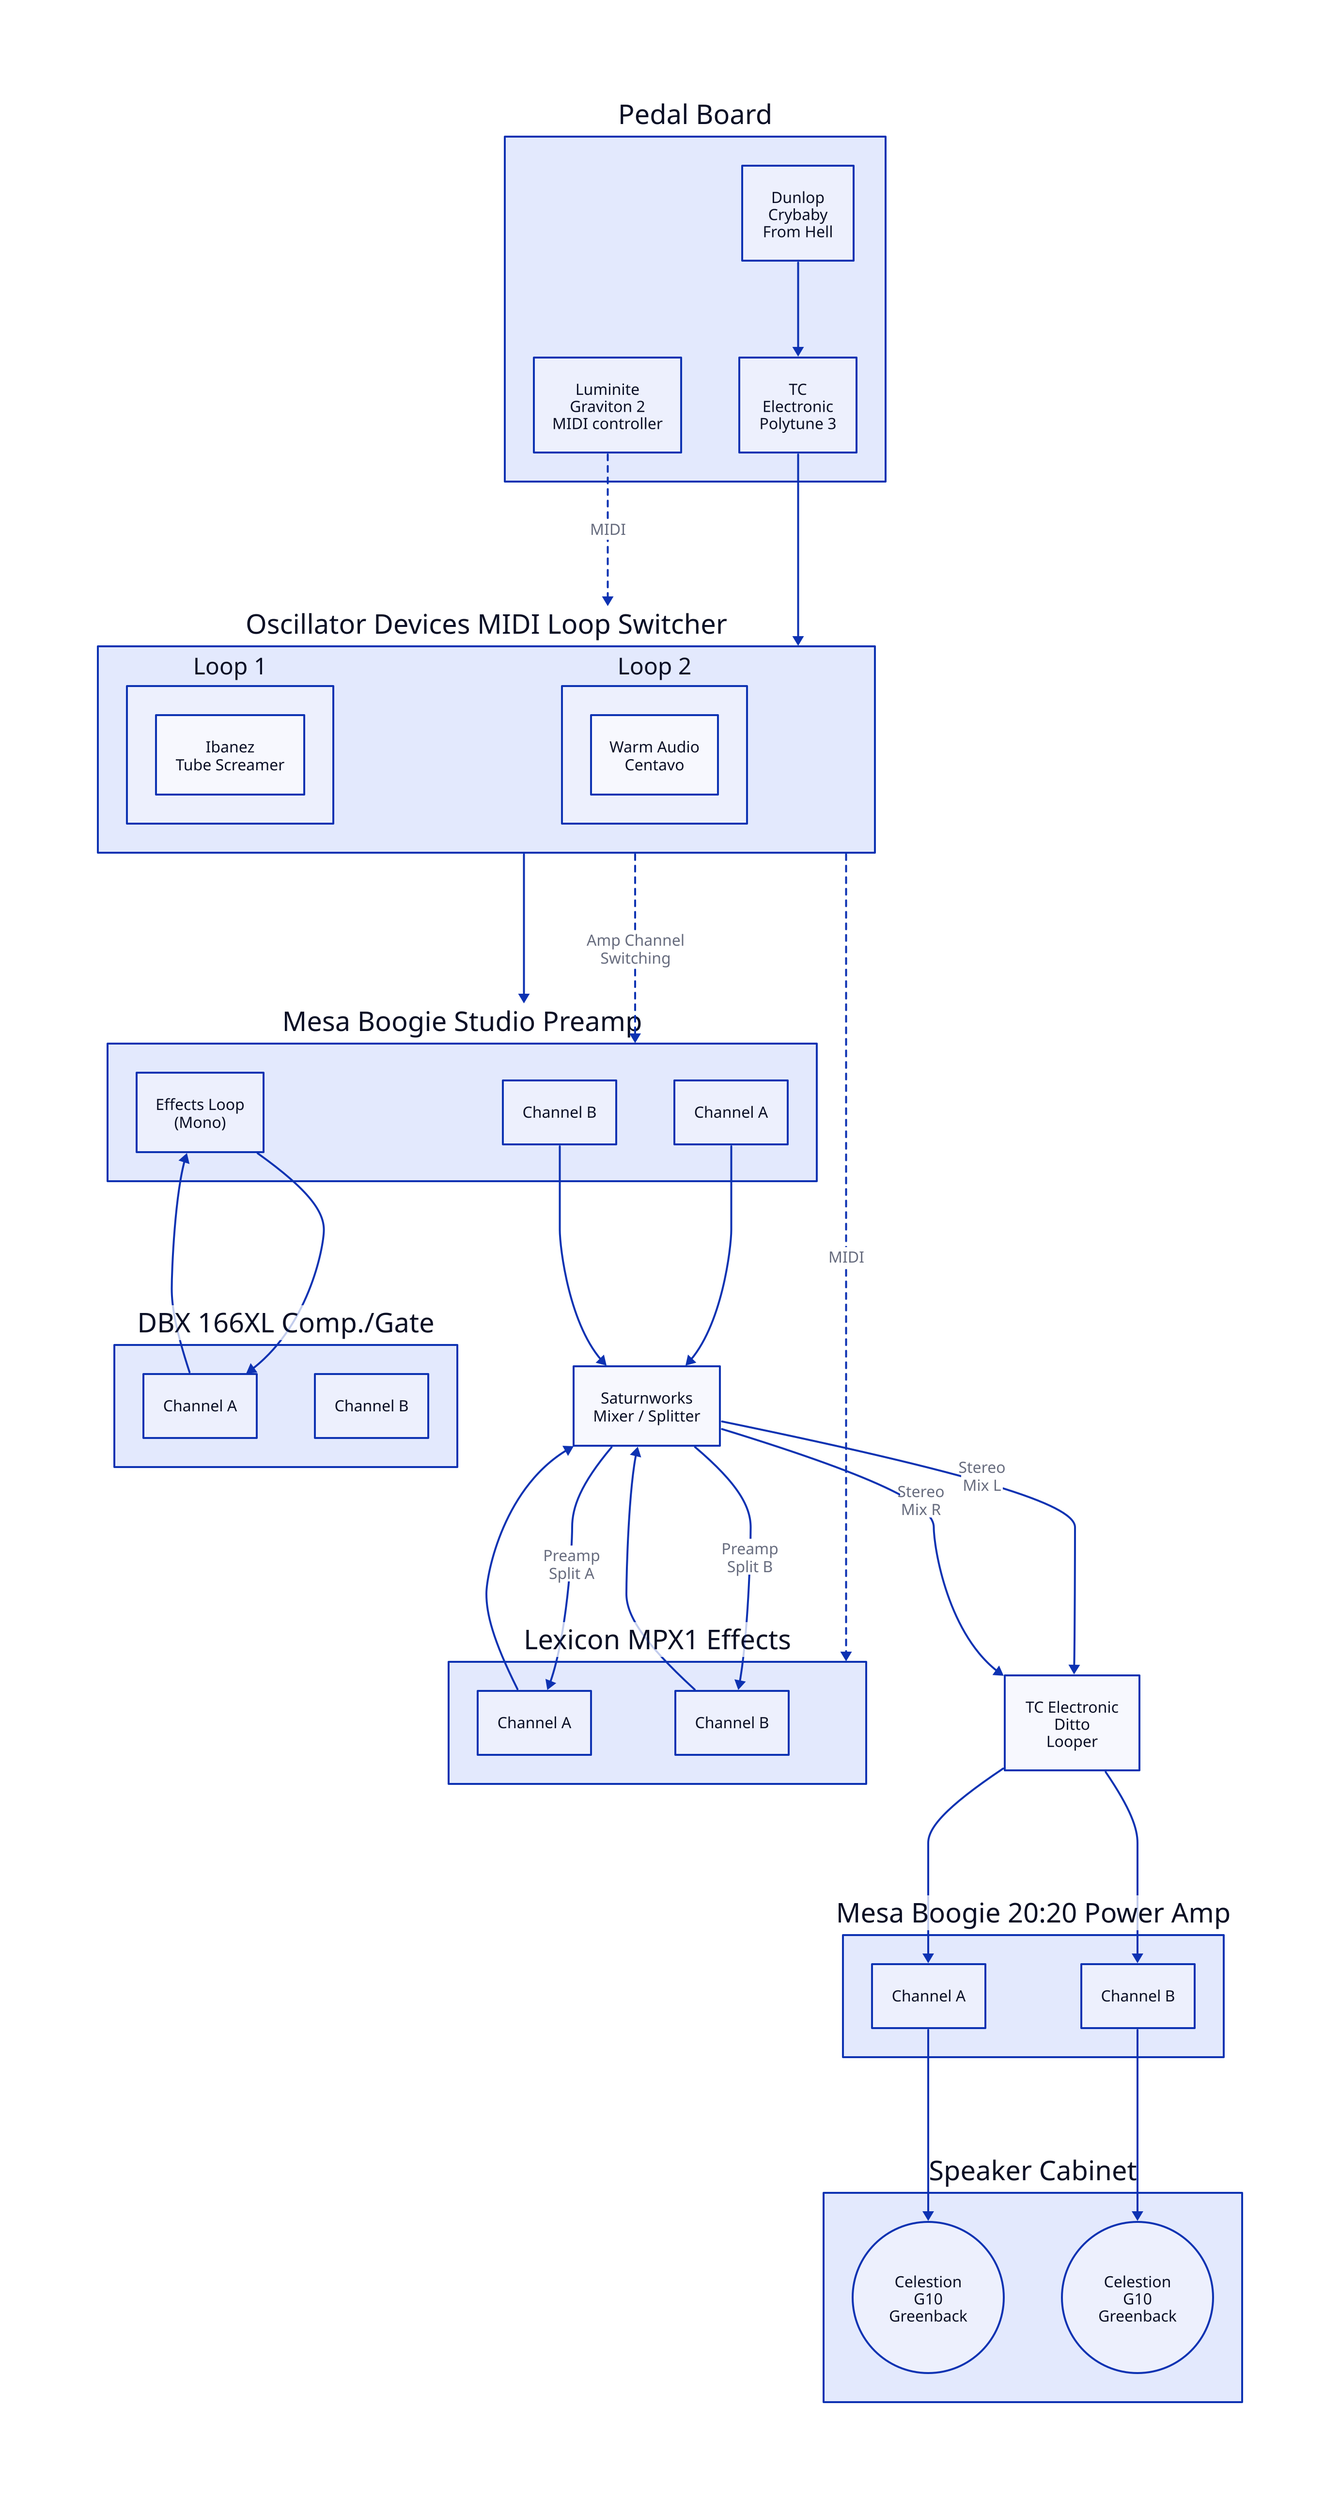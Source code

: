pb: "Pedal Board" {
  cbfh: "Dunlop\nCrybaby\nFrom Hell" {}
  polytune3: "TC\nElectronic\nPolytune 3" {}
  mc: "Luminite\nGraviton 2\nMIDI controller" {}
  cbfh -> polytune3 
}

mls: "Oscillator Devices MIDI Loop Switcher" {
  1: "Loop 1" {
    ts: "Ibanez\nTube Screamer" {}
  }
  2: "Loop 2" {
    wac: "Warm Audio\nCentavo" {}
  }
}
pb.polytune3 -> mls
pb.mc -> mls: "MIDI" {
  style: {
    stroke-dash: 3
  }
}

msp: "Mesa Boogie Studio Preamp" {
  A: "Channel A" {}
  B: "Channel B" {}
  loop: "Effects Loop\n(Mono)" {}
}
mls -> msp: "Amp Channel\nSwitching" {
  style: {
    stroke-dash: 3
  }
}
mls -> msp
dbx166xl: "DBX 166XL Comp./Gate" {
  A: "Channel A" {}
  B: "Channel B" {}
}
msp.loop -> dbx166xl.A
dbx166xl.A -> msp.loop

mixer: "Saturnworks\nMixer / Splitter" {}
msp.A -> mixer
msp.B -> mixer

mpx1: "Lexicon MPX1 Effects" {
  A: "Channel A" {}
  B: "Channel B" {}
}
mls -> mpx1: "MIDI" {
  style: {
    stroke-dash: 3
  }
}
mixer -> mpx1.A: "Preamp\nSplit A" {}
mixer -> mpx1.B: "Preamp\nSplit B" {}
mpx1.A -> mixer
mpx1.B -> mixer

ditto: "TC Electronic\nDitto\nLooper" {}
mixer -> ditto: "Stereo\nMix L"
mixer -> ditto: "Stereo\nMix R"

m2020: "Mesa Boogie 20:20 Power Amp" {
  A: "Channel A" {}
  B: "Channel B" {}
}
ditto -> m2020.A
ditto -> m2020.B

cab: "Speaker Cabinet" {
  A: "Celestion\nG10\nGreenback" {
    shape: "circle"
  }
  B: "Celestion\nG10\nGreenback" {
    shape: "circle"
  }
}
m2020.A -> cab.A
m2020.B -> cab.B
